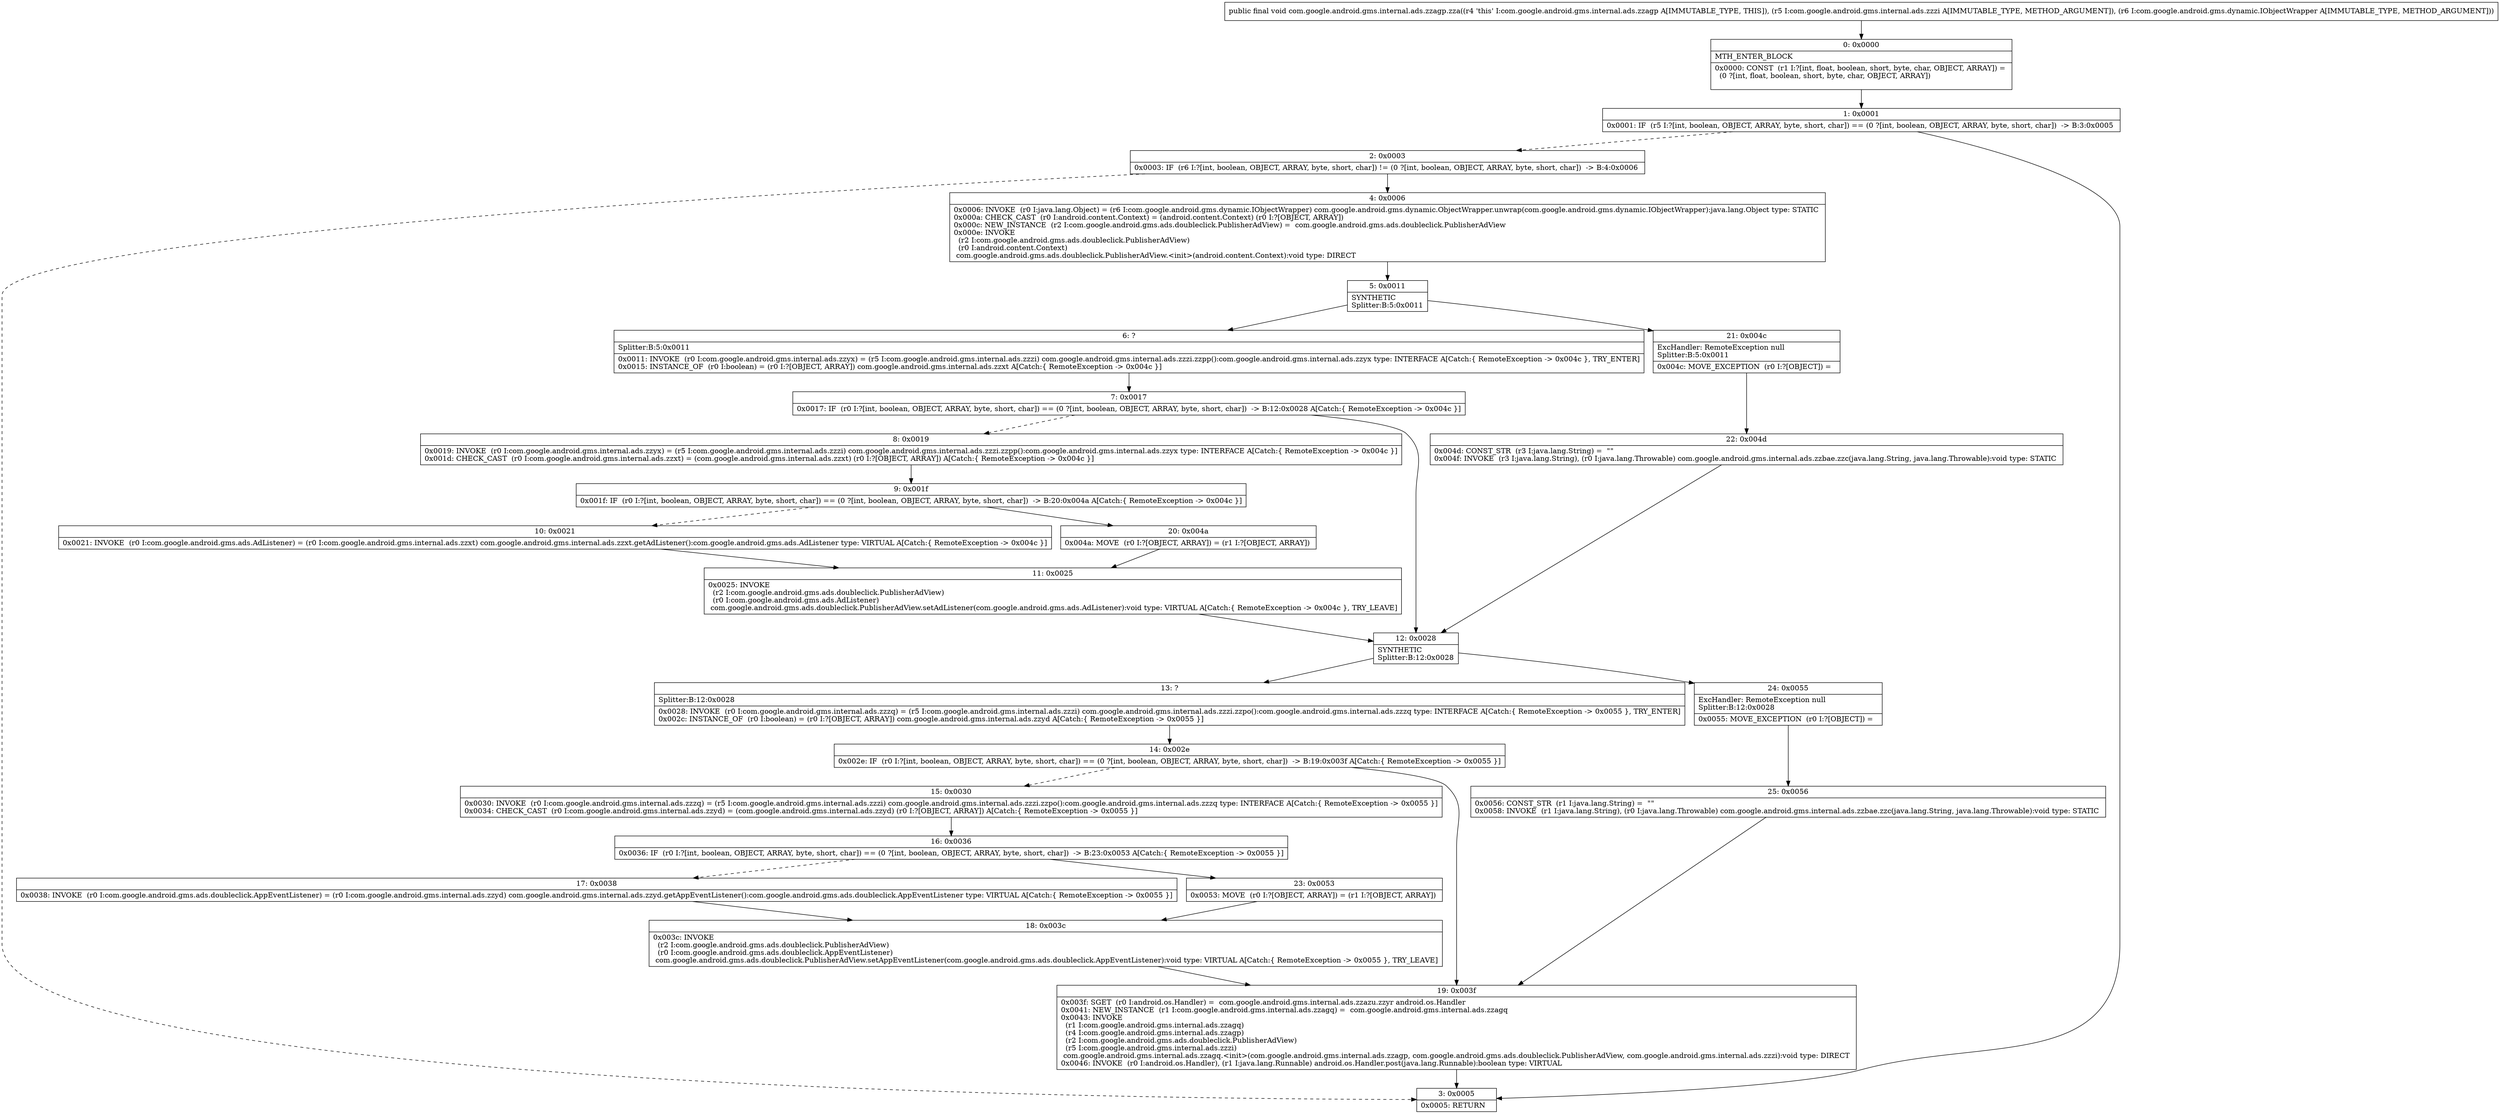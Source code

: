 digraph "CFG forcom.google.android.gms.internal.ads.zzagp.zza(Lcom\/google\/android\/gms\/internal\/ads\/zzzi;Lcom\/google\/android\/gms\/dynamic\/IObjectWrapper;)V" {
Node_0 [shape=record,label="{0\:\ 0x0000|MTH_ENTER_BLOCK\l|0x0000: CONST  (r1 I:?[int, float, boolean, short, byte, char, OBJECT, ARRAY]) = \l  (0 ?[int, float, boolean, short, byte, char, OBJECT, ARRAY])\l \l}"];
Node_1 [shape=record,label="{1\:\ 0x0001|0x0001: IF  (r5 I:?[int, boolean, OBJECT, ARRAY, byte, short, char]) == (0 ?[int, boolean, OBJECT, ARRAY, byte, short, char])  \-\> B:3:0x0005 \l}"];
Node_2 [shape=record,label="{2\:\ 0x0003|0x0003: IF  (r6 I:?[int, boolean, OBJECT, ARRAY, byte, short, char]) != (0 ?[int, boolean, OBJECT, ARRAY, byte, short, char])  \-\> B:4:0x0006 \l}"];
Node_3 [shape=record,label="{3\:\ 0x0005|0x0005: RETURN   \l}"];
Node_4 [shape=record,label="{4\:\ 0x0006|0x0006: INVOKE  (r0 I:java.lang.Object) = (r6 I:com.google.android.gms.dynamic.IObjectWrapper) com.google.android.gms.dynamic.ObjectWrapper.unwrap(com.google.android.gms.dynamic.IObjectWrapper):java.lang.Object type: STATIC \l0x000a: CHECK_CAST  (r0 I:android.content.Context) = (android.content.Context) (r0 I:?[OBJECT, ARRAY]) \l0x000c: NEW_INSTANCE  (r2 I:com.google.android.gms.ads.doubleclick.PublisherAdView) =  com.google.android.gms.ads.doubleclick.PublisherAdView \l0x000e: INVOKE  \l  (r2 I:com.google.android.gms.ads.doubleclick.PublisherAdView)\l  (r0 I:android.content.Context)\l com.google.android.gms.ads.doubleclick.PublisherAdView.\<init\>(android.content.Context):void type: DIRECT \l}"];
Node_5 [shape=record,label="{5\:\ 0x0011|SYNTHETIC\lSplitter:B:5:0x0011\l}"];
Node_6 [shape=record,label="{6\:\ ?|Splitter:B:5:0x0011\l|0x0011: INVOKE  (r0 I:com.google.android.gms.internal.ads.zzyx) = (r5 I:com.google.android.gms.internal.ads.zzzi) com.google.android.gms.internal.ads.zzzi.zzpp():com.google.android.gms.internal.ads.zzyx type: INTERFACE A[Catch:\{ RemoteException \-\> 0x004c \}, TRY_ENTER]\l0x0015: INSTANCE_OF  (r0 I:boolean) = (r0 I:?[OBJECT, ARRAY]) com.google.android.gms.internal.ads.zzxt A[Catch:\{ RemoteException \-\> 0x004c \}]\l}"];
Node_7 [shape=record,label="{7\:\ 0x0017|0x0017: IF  (r0 I:?[int, boolean, OBJECT, ARRAY, byte, short, char]) == (0 ?[int, boolean, OBJECT, ARRAY, byte, short, char])  \-\> B:12:0x0028 A[Catch:\{ RemoteException \-\> 0x004c \}]\l}"];
Node_8 [shape=record,label="{8\:\ 0x0019|0x0019: INVOKE  (r0 I:com.google.android.gms.internal.ads.zzyx) = (r5 I:com.google.android.gms.internal.ads.zzzi) com.google.android.gms.internal.ads.zzzi.zzpp():com.google.android.gms.internal.ads.zzyx type: INTERFACE A[Catch:\{ RemoteException \-\> 0x004c \}]\l0x001d: CHECK_CAST  (r0 I:com.google.android.gms.internal.ads.zzxt) = (com.google.android.gms.internal.ads.zzxt) (r0 I:?[OBJECT, ARRAY]) A[Catch:\{ RemoteException \-\> 0x004c \}]\l}"];
Node_9 [shape=record,label="{9\:\ 0x001f|0x001f: IF  (r0 I:?[int, boolean, OBJECT, ARRAY, byte, short, char]) == (0 ?[int, boolean, OBJECT, ARRAY, byte, short, char])  \-\> B:20:0x004a A[Catch:\{ RemoteException \-\> 0x004c \}]\l}"];
Node_10 [shape=record,label="{10\:\ 0x0021|0x0021: INVOKE  (r0 I:com.google.android.gms.ads.AdListener) = (r0 I:com.google.android.gms.internal.ads.zzxt) com.google.android.gms.internal.ads.zzxt.getAdListener():com.google.android.gms.ads.AdListener type: VIRTUAL A[Catch:\{ RemoteException \-\> 0x004c \}]\l}"];
Node_11 [shape=record,label="{11\:\ 0x0025|0x0025: INVOKE  \l  (r2 I:com.google.android.gms.ads.doubleclick.PublisherAdView)\l  (r0 I:com.google.android.gms.ads.AdListener)\l com.google.android.gms.ads.doubleclick.PublisherAdView.setAdListener(com.google.android.gms.ads.AdListener):void type: VIRTUAL A[Catch:\{ RemoteException \-\> 0x004c \}, TRY_LEAVE]\l}"];
Node_12 [shape=record,label="{12\:\ 0x0028|SYNTHETIC\lSplitter:B:12:0x0028\l}"];
Node_13 [shape=record,label="{13\:\ ?|Splitter:B:12:0x0028\l|0x0028: INVOKE  (r0 I:com.google.android.gms.internal.ads.zzzq) = (r5 I:com.google.android.gms.internal.ads.zzzi) com.google.android.gms.internal.ads.zzzi.zzpo():com.google.android.gms.internal.ads.zzzq type: INTERFACE A[Catch:\{ RemoteException \-\> 0x0055 \}, TRY_ENTER]\l0x002c: INSTANCE_OF  (r0 I:boolean) = (r0 I:?[OBJECT, ARRAY]) com.google.android.gms.internal.ads.zzyd A[Catch:\{ RemoteException \-\> 0x0055 \}]\l}"];
Node_14 [shape=record,label="{14\:\ 0x002e|0x002e: IF  (r0 I:?[int, boolean, OBJECT, ARRAY, byte, short, char]) == (0 ?[int, boolean, OBJECT, ARRAY, byte, short, char])  \-\> B:19:0x003f A[Catch:\{ RemoteException \-\> 0x0055 \}]\l}"];
Node_15 [shape=record,label="{15\:\ 0x0030|0x0030: INVOKE  (r0 I:com.google.android.gms.internal.ads.zzzq) = (r5 I:com.google.android.gms.internal.ads.zzzi) com.google.android.gms.internal.ads.zzzi.zzpo():com.google.android.gms.internal.ads.zzzq type: INTERFACE A[Catch:\{ RemoteException \-\> 0x0055 \}]\l0x0034: CHECK_CAST  (r0 I:com.google.android.gms.internal.ads.zzyd) = (com.google.android.gms.internal.ads.zzyd) (r0 I:?[OBJECT, ARRAY]) A[Catch:\{ RemoteException \-\> 0x0055 \}]\l}"];
Node_16 [shape=record,label="{16\:\ 0x0036|0x0036: IF  (r0 I:?[int, boolean, OBJECT, ARRAY, byte, short, char]) == (0 ?[int, boolean, OBJECT, ARRAY, byte, short, char])  \-\> B:23:0x0053 A[Catch:\{ RemoteException \-\> 0x0055 \}]\l}"];
Node_17 [shape=record,label="{17\:\ 0x0038|0x0038: INVOKE  (r0 I:com.google.android.gms.ads.doubleclick.AppEventListener) = (r0 I:com.google.android.gms.internal.ads.zzyd) com.google.android.gms.internal.ads.zzyd.getAppEventListener():com.google.android.gms.ads.doubleclick.AppEventListener type: VIRTUAL A[Catch:\{ RemoteException \-\> 0x0055 \}]\l}"];
Node_18 [shape=record,label="{18\:\ 0x003c|0x003c: INVOKE  \l  (r2 I:com.google.android.gms.ads.doubleclick.PublisherAdView)\l  (r0 I:com.google.android.gms.ads.doubleclick.AppEventListener)\l com.google.android.gms.ads.doubleclick.PublisherAdView.setAppEventListener(com.google.android.gms.ads.doubleclick.AppEventListener):void type: VIRTUAL A[Catch:\{ RemoteException \-\> 0x0055 \}, TRY_LEAVE]\l}"];
Node_19 [shape=record,label="{19\:\ 0x003f|0x003f: SGET  (r0 I:android.os.Handler) =  com.google.android.gms.internal.ads.zzazu.zzyr android.os.Handler \l0x0041: NEW_INSTANCE  (r1 I:com.google.android.gms.internal.ads.zzagq) =  com.google.android.gms.internal.ads.zzagq \l0x0043: INVOKE  \l  (r1 I:com.google.android.gms.internal.ads.zzagq)\l  (r4 I:com.google.android.gms.internal.ads.zzagp)\l  (r2 I:com.google.android.gms.ads.doubleclick.PublisherAdView)\l  (r5 I:com.google.android.gms.internal.ads.zzzi)\l com.google.android.gms.internal.ads.zzagq.\<init\>(com.google.android.gms.internal.ads.zzagp, com.google.android.gms.ads.doubleclick.PublisherAdView, com.google.android.gms.internal.ads.zzzi):void type: DIRECT \l0x0046: INVOKE  (r0 I:android.os.Handler), (r1 I:java.lang.Runnable) android.os.Handler.post(java.lang.Runnable):boolean type: VIRTUAL \l}"];
Node_20 [shape=record,label="{20\:\ 0x004a|0x004a: MOVE  (r0 I:?[OBJECT, ARRAY]) = (r1 I:?[OBJECT, ARRAY]) \l}"];
Node_21 [shape=record,label="{21\:\ 0x004c|ExcHandler: RemoteException null\lSplitter:B:5:0x0011\l|0x004c: MOVE_EXCEPTION  (r0 I:?[OBJECT]) =  \l}"];
Node_22 [shape=record,label="{22\:\ 0x004d|0x004d: CONST_STR  (r3 I:java.lang.String) =  \"\" \l0x004f: INVOKE  (r3 I:java.lang.String), (r0 I:java.lang.Throwable) com.google.android.gms.internal.ads.zzbae.zzc(java.lang.String, java.lang.Throwable):void type: STATIC \l}"];
Node_23 [shape=record,label="{23\:\ 0x0053|0x0053: MOVE  (r0 I:?[OBJECT, ARRAY]) = (r1 I:?[OBJECT, ARRAY]) \l}"];
Node_24 [shape=record,label="{24\:\ 0x0055|ExcHandler: RemoteException null\lSplitter:B:12:0x0028\l|0x0055: MOVE_EXCEPTION  (r0 I:?[OBJECT]) =  \l}"];
Node_25 [shape=record,label="{25\:\ 0x0056|0x0056: CONST_STR  (r1 I:java.lang.String) =  \"\" \l0x0058: INVOKE  (r1 I:java.lang.String), (r0 I:java.lang.Throwable) com.google.android.gms.internal.ads.zzbae.zzc(java.lang.String, java.lang.Throwable):void type: STATIC \l}"];
MethodNode[shape=record,label="{public final void com.google.android.gms.internal.ads.zzagp.zza((r4 'this' I:com.google.android.gms.internal.ads.zzagp A[IMMUTABLE_TYPE, THIS]), (r5 I:com.google.android.gms.internal.ads.zzzi A[IMMUTABLE_TYPE, METHOD_ARGUMENT]), (r6 I:com.google.android.gms.dynamic.IObjectWrapper A[IMMUTABLE_TYPE, METHOD_ARGUMENT])) }"];
MethodNode -> Node_0;
Node_0 -> Node_1;
Node_1 -> Node_2[style=dashed];
Node_1 -> Node_3;
Node_2 -> Node_3[style=dashed];
Node_2 -> Node_4;
Node_4 -> Node_5;
Node_5 -> Node_6;
Node_5 -> Node_21;
Node_6 -> Node_7;
Node_7 -> Node_8[style=dashed];
Node_7 -> Node_12;
Node_8 -> Node_9;
Node_9 -> Node_10[style=dashed];
Node_9 -> Node_20;
Node_10 -> Node_11;
Node_11 -> Node_12;
Node_12 -> Node_13;
Node_12 -> Node_24;
Node_13 -> Node_14;
Node_14 -> Node_15[style=dashed];
Node_14 -> Node_19;
Node_15 -> Node_16;
Node_16 -> Node_17[style=dashed];
Node_16 -> Node_23;
Node_17 -> Node_18;
Node_18 -> Node_19;
Node_19 -> Node_3;
Node_20 -> Node_11;
Node_21 -> Node_22;
Node_22 -> Node_12;
Node_23 -> Node_18;
Node_24 -> Node_25;
Node_25 -> Node_19;
}

